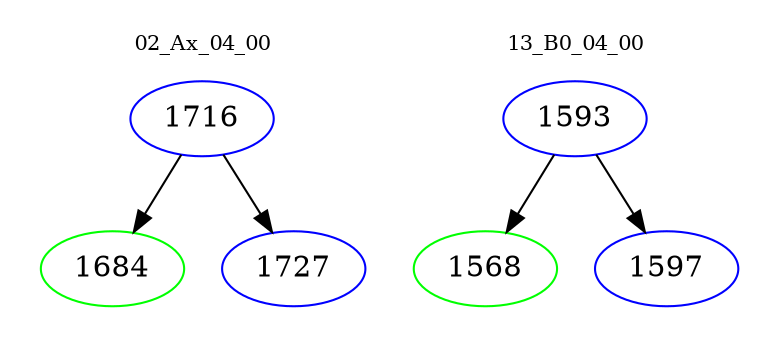 digraph{
subgraph cluster_0 {
color = white
label = "02_Ax_04_00";
fontsize=10;
T0_1716 [label="1716", color="blue"]
T0_1716 -> T0_1684 [color="black"]
T0_1684 [label="1684", color="green"]
T0_1716 -> T0_1727 [color="black"]
T0_1727 [label="1727", color="blue"]
}
subgraph cluster_1 {
color = white
label = "13_B0_04_00";
fontsize=10;
T1_1593 [label="1593", color="blue"]
T1_1593 -> T1_1568 [color="black"]
T1_1568 [label="1568", color="green"]
T1_1593 -> T1_1597 [color="black"]
T1_1597 [label="1597", color="blue"]
}
}
